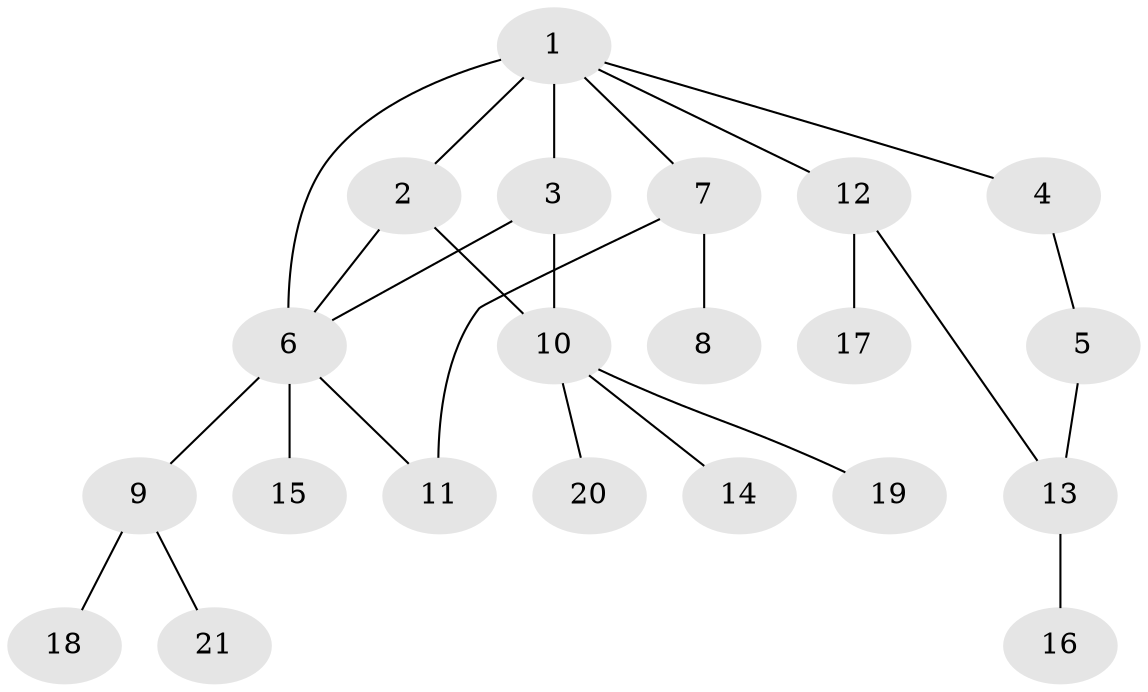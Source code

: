 // original degree distribution, {9: 0.0392156862745098, 1: 0.6470588235294118, 17: 0.0196078431372549, 3: 0.0196078431372549, 2: 0.17647058823529413, 5: 0.0196078431372549, 6: 0.0196078431372549, 4: 0.058823529411764705}
// Generated by graph-tools (version 1.1) at 2025/50/03/04/25 22:50:35]
// undirected, 21 vertices, 25 edges
graph export_dot {
  node [color=gray90,style=filled];
  1;
  2;
  3;
  4;
  5;
  6;
  7;
  8;
  9;
  10;
  11;
  12;
  13;
  14;
  15;
  16;
  17;
  18;
  19;
  20;
  21;
  1 -- 2 [weight=4.0];
  1 -- 3 [weight=14.0];
  1 -- 4 [weight=1.0];
  1 -- 6 [weight=1.0];
  1 -- 7 [weight=1.0];
  1 -- 12 [weight=1.0];
  2 -- 6 [weight=1.0];
  2 -- 10 [weight=1.0];
  3 -- 6 [weight=1.0];
  3 -- 10 [weight=1.0];
  4 -- 5 [weight=1.0];
  5 -- 13 [weight=1.0];
  6 -- 9 [weight=2.0];
  6 -- 11 [weight=1.0];
  6 -- 15 [weight=2.0];
  7 -- 8 [weight=2.0];
  7 -- 11 [weight=1.0];
  9 -- 18 [weight=1.0];
  9 -- 21 [weight=1.0];
  10 -- 14 [weight=1.0];
  10 -- 19 [weight=1.0];
  10 -- 20 [weight=1.0];
  12 -- 13 [weight=1.0];
  12 -- 17 [weight=1.0];
  13 -- 16 [weight=1.0];
}
